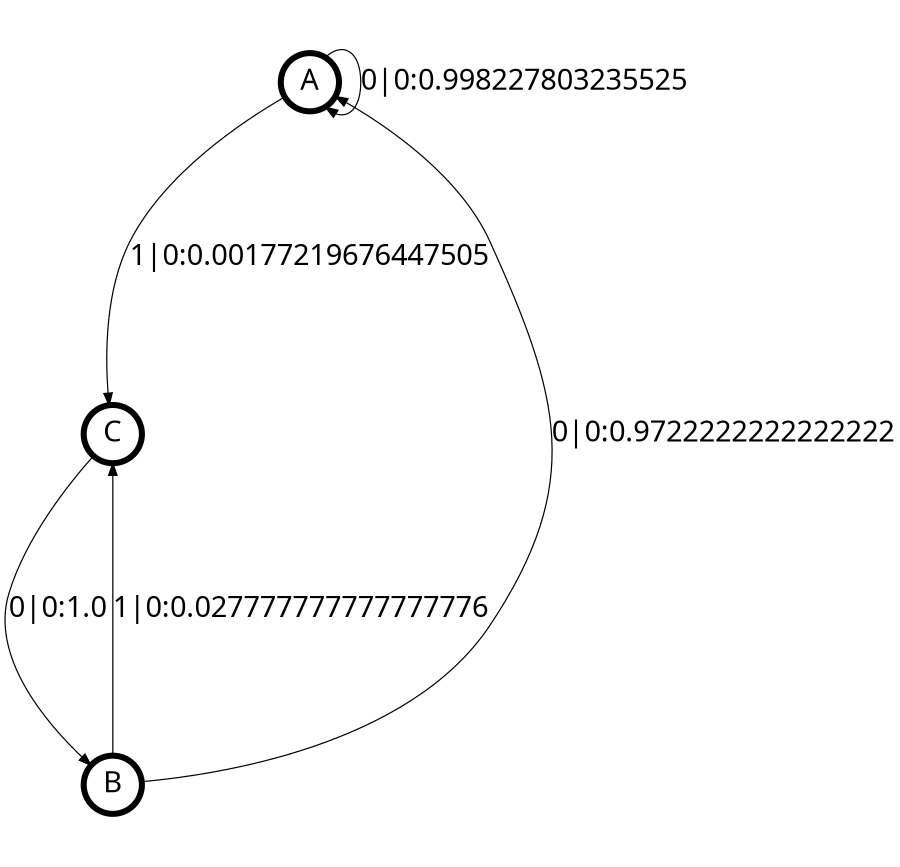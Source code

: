 digraph  {
size = "6,8.5";
ratio = "fill";
node
[shape = circle];
node [fontsize = 24];
node [penwidth = 5];
edge [fontsize = 24];
node [fontname = "CMU Serif Roman"];
graph [fontname = "CMU Serif Roman"];
edge [fontname = "CMU Serif Roman"];
A -> A [label = "0|0:0.998227803235525\l"];
A -> C [label = "1|0:0.00177219676447505\l"];
B -> A [label = "0|0:0.9722222222222222\l"];
B -> C [label = "1|0:0.027777777777777776\l"];
C -> B [label = "0|0:1.0\l"];
}